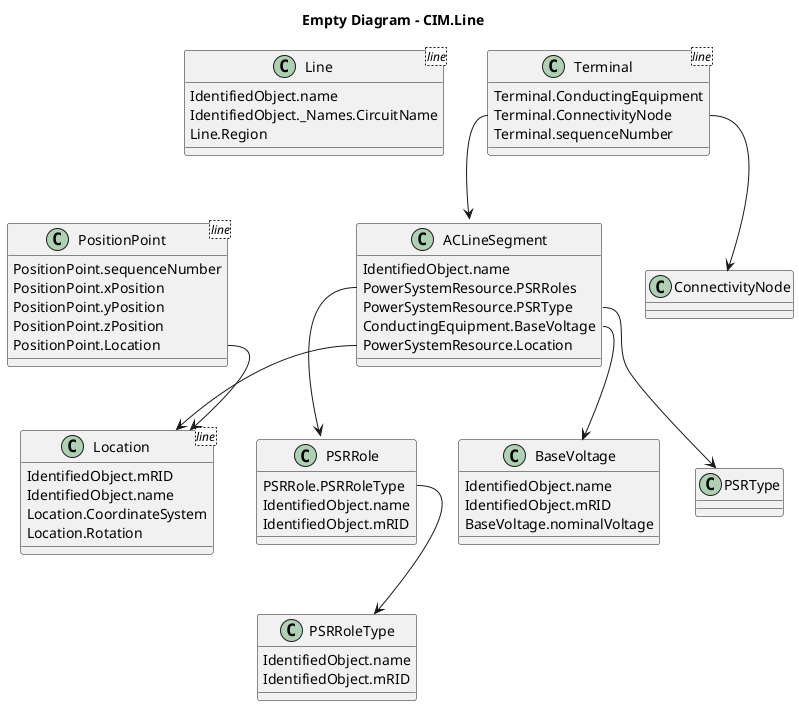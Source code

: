@startuml

title Empty Diagram - CIM.Line


Class Line <line>{
IdentifiedObject.name
IdentifiedObject._Names.CircuitName
Line.Region
}

Class ACLineSegment{
IdentifiedObject.name
PowerSystemResource.PSRRoles
PowerSystemResource.PSRType
ConductingEquipment.BaseVoltage
PowerSystemResource.Location
}

Class Terminal <line>{
Terminal.ConductingEquipment
Terminal.ConnectivityNode
Terminal.sequenceNumber

}
Class ConnectivityNode{
}

Class PSRRole{
PSRRole.PSRRoleType
IdentifiedObject.name
IdentifiedObject.mRID
}

Class PSRRoleType{
IdentifiedObject.name
IdentifiedObject.mRID
}

Class BaseVoltage{
IdentifiedObject.name
IdentifiedObject.mRID
BaseVoltage.nominalVoltage
}

Class Location <line>{
  IdentifiedObject.mRID
  IdentifiedObject.name
  Location.CoordinateSystem
  Location.Rotation
 }

Class PositionPoint<line>{
  PositionPoint.sequenceNumber
  PositionPoint.xPosition
  PositionPoint.yPosition
  PositionPoint.zPosition
  PositionPoint.Location

}


ACLineSegment::PowerSystemResource.PSRRoles-->PSRRole
ACLineSegment::PowerSystemResource.PSRType-->PSRType
ACLineSegment::ConductingEquipment.BaseVoltage-->BaseVoltage
ACLineSegment::PowerSystemResource.Location-->Location
Terminal::Terminal.ConnectivityNode-->ConnectivityNode
Terminal::Terminal.ConnectivityNode-->ACLineSegment
PSRRole::PSRRoleType-->PSRRoleType
PositionPoint::PositionPoint.Location-->Location

@enduml